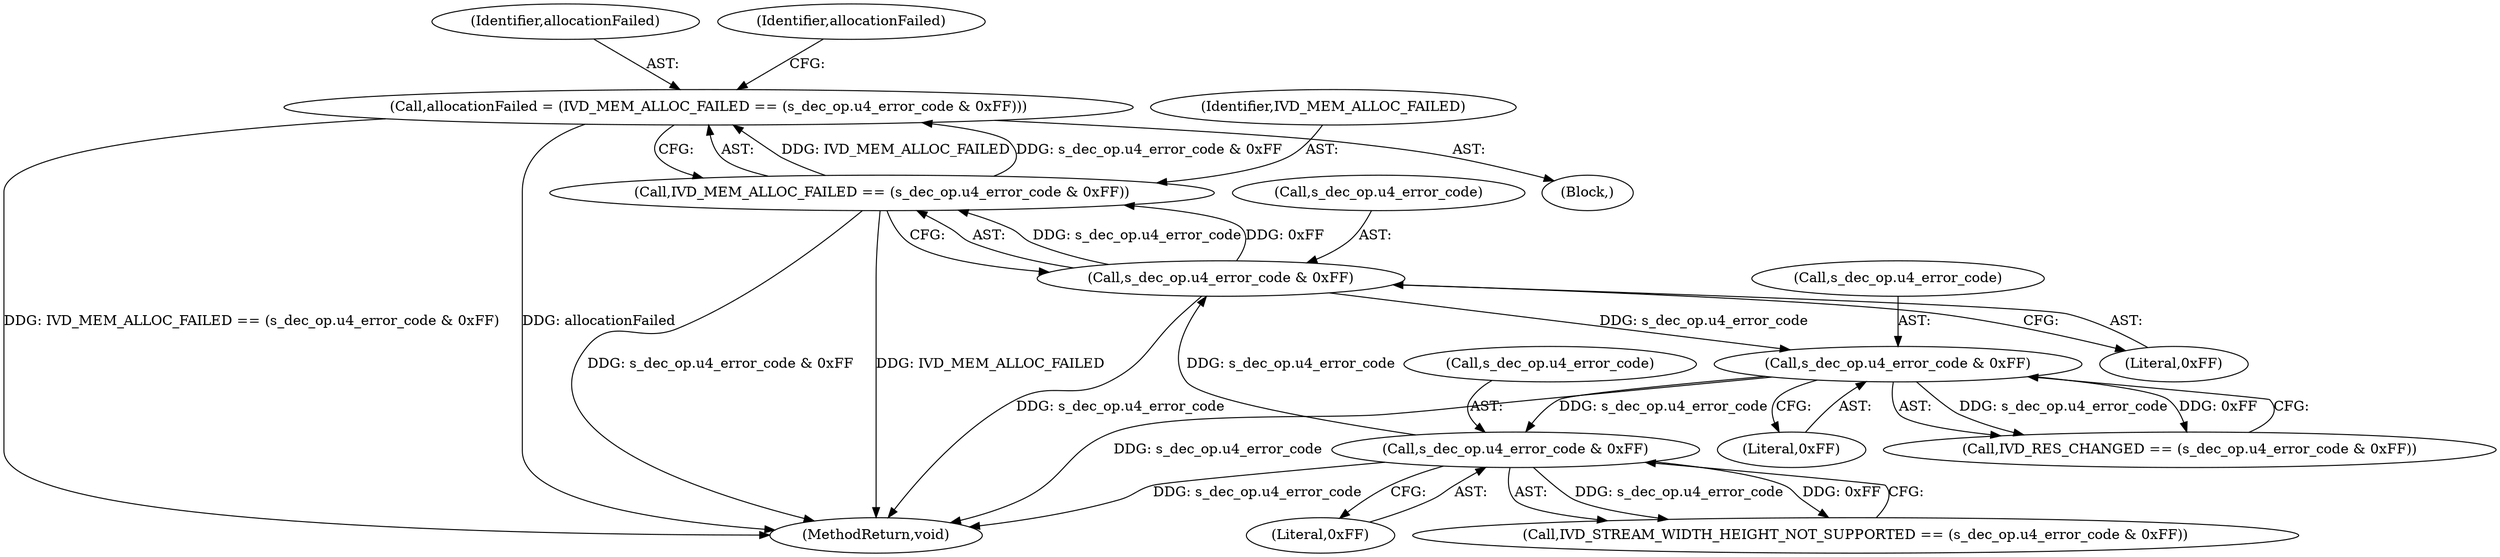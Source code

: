 digraph "0_Android_918eeaa29d99d257282fafec931b4bda0e3bae12@API" {
"1000405" [label="(Call,allocationFailed = (IVD_MEM_ALLOC_FAILED == (s_dec_op.u4_error_code & 0xFF)))"];
"1000407" [label="(Call,IVD_MEM_ALLOC_FAILED == (s_dec_op.u4_error_code & 0xFF))"];
"1000409" [label="(Call,s_dec_op.u4_error_code & 0xFF)"];
"1000383" [label="(Call,s_dec_op.u4_error_code & 0xFF)"];
"1000433" [label="(Call,s_dec_op.u4_error_code & 0xFF)"];
"1000334" [label="(Block,)"];
"1000434" [label="(Call,s_dec_op.u4_error_code)"];
"1000406" [label="(Identifier,allocationFailed)"];
"1000408" [label="(Identifier,IVD_MEM_ALLOC_FAILED)"];
"1000645" [label="(MethodReturn,void)"];
"1000387" [label="(Literal,0xFF)"];
"1000405" [label="(Call,allocationFailed = (IVD_MEM_ALLOC_FAILED == (s_dec_op.u4_error_code & 0xFF)))"];
"1000433" [label="(Call,s_dec_op.u4_error_code & 0xFF)"];
"1000437" [label="(Literal,0xFF)"];
"1000410" [label="(Call,s_dec_op.u4_error_code)"];
"1000384" [label="(Call,s_dec_op.u4_error_code)"];
"1000407" [label="(Call,IVD_MEM_ALLOC_FAILED == (s_dec_op.u4_error_code & 0xFF))"];
"1000431" [label="(Call,IVD_RES_CHANGED == (s_dec_op.u4_error_code & 0xFF))"];
"1000409" [label="(Call,s_dec_op.u4_error_code & 0xFF)"];
"1000383" [label="(Call,s_dec_op.u4_error_code & 0xFF)"];
"1000415" [label="(Identifier,allocationFailed)"];
"1000381" [label="(Call,IVD_STREAM_WIDTH_HEIGHT_NOT_SUPPORTED == (s_dec_op.u4_error_code & 0xFF))"];
"1000413" [label="(Literal,0xFF)"];
"1000405" -> "1000334"  [label="AST: "];
"1000405" -> "1000407"  [label="CFG: "];
"1000406" -> "1000405"  [label="AST: "];
"1000407" -> "1000405"  [label="AST: "];
"1000415" -> "1000405"  [label="CFG: "];
"1000405" -> "1000645"  [label="DDG: IVD_MEM_ALLOC_FAILED == (s_dec_op.u4_error_code & 0xFF)"];
"1000405" -> "1000645"  [label="DDG: allocationFailed"];
"1000407" -> "1000405"  [label="DDG: IVD_MEM_ALLOC_FAILED"];
"1000407" -> "1000405"  [label="DDG: s_dec_op.u4_error_code & 0xFF"];
"1000407" -> "1000409"  [label="CFG: "];
"1000408" -> "1000407"  [label="AST: "];
"1000409" -> "1000407"  [label="AST: "];
"1000407" -> "1000645"  [label="DDG: s_dec_op.u4_error_code & 0xFF"];
"1000407" -> "1000645"  [label="DDG: IVD_MEM_ALLOC_FAILED"];
"1000409" -> "1000407"  [label="DDG: s_dec_op.u4_error_code"];
"1000409" -> "1000407"  [label="DDG: 0xFF"];
"1000409" -> "1000413"  [label="CFG: "];
"1000410" -> "1000409"  [label="AST: "];
"1000413" -> "1000409"  [label="AST: "];
"1000409" -> "1000645"  [label="DDG: s_dec_op.u4_error_code"];
"1000383" -> "1000409"  [label="DDG: s_dec_op.u4_error_code"];
"1000409" -> "1000433"  [label="DDG: s_dec_op.u4_error_code"];
"1000383" -> "1000381"  [label="AST: "];
"1000383" -> "1000387"  [label="CFG: "];
"1000384" -> "1000383"  [label="AST: "];
"1000387" -> "1000383"  [label="AST: "];
"1000381" -> "1000383"  [label="CFG: "];
"1000383" -> "1000645"  [label="DDG: s_dec_op.u4_error_code"];
"1000383" -> "1000381"  [label="DDG: s_dec_op.u4_error_code"];
"1000383" -> "1000381"  [label="DDG: 0xFF"];
"1000433" -> "1000383"  [label="DDG: s_dec_op.u4_error_code"];
"1000433" -> "1000431"  [label="AST: "];
"1000433" -> "1000437"  [label="CFG: "];
"1000434" -> "1000433"  [label="AST: "];
"1000437" -> "1000433"  [label="AST: "];
"1000431" -> "1000433"  [label="CFG: "];
"1000433" -> "1000645"  [label="DDG: s_dec_op.u4_error_code"];
"1000433" -> "1000431"  [label="DDG: s_dec_op.u4_error_code"];
"1000433" -> "1000431"  [label="DDG: 0xFF"];
}
